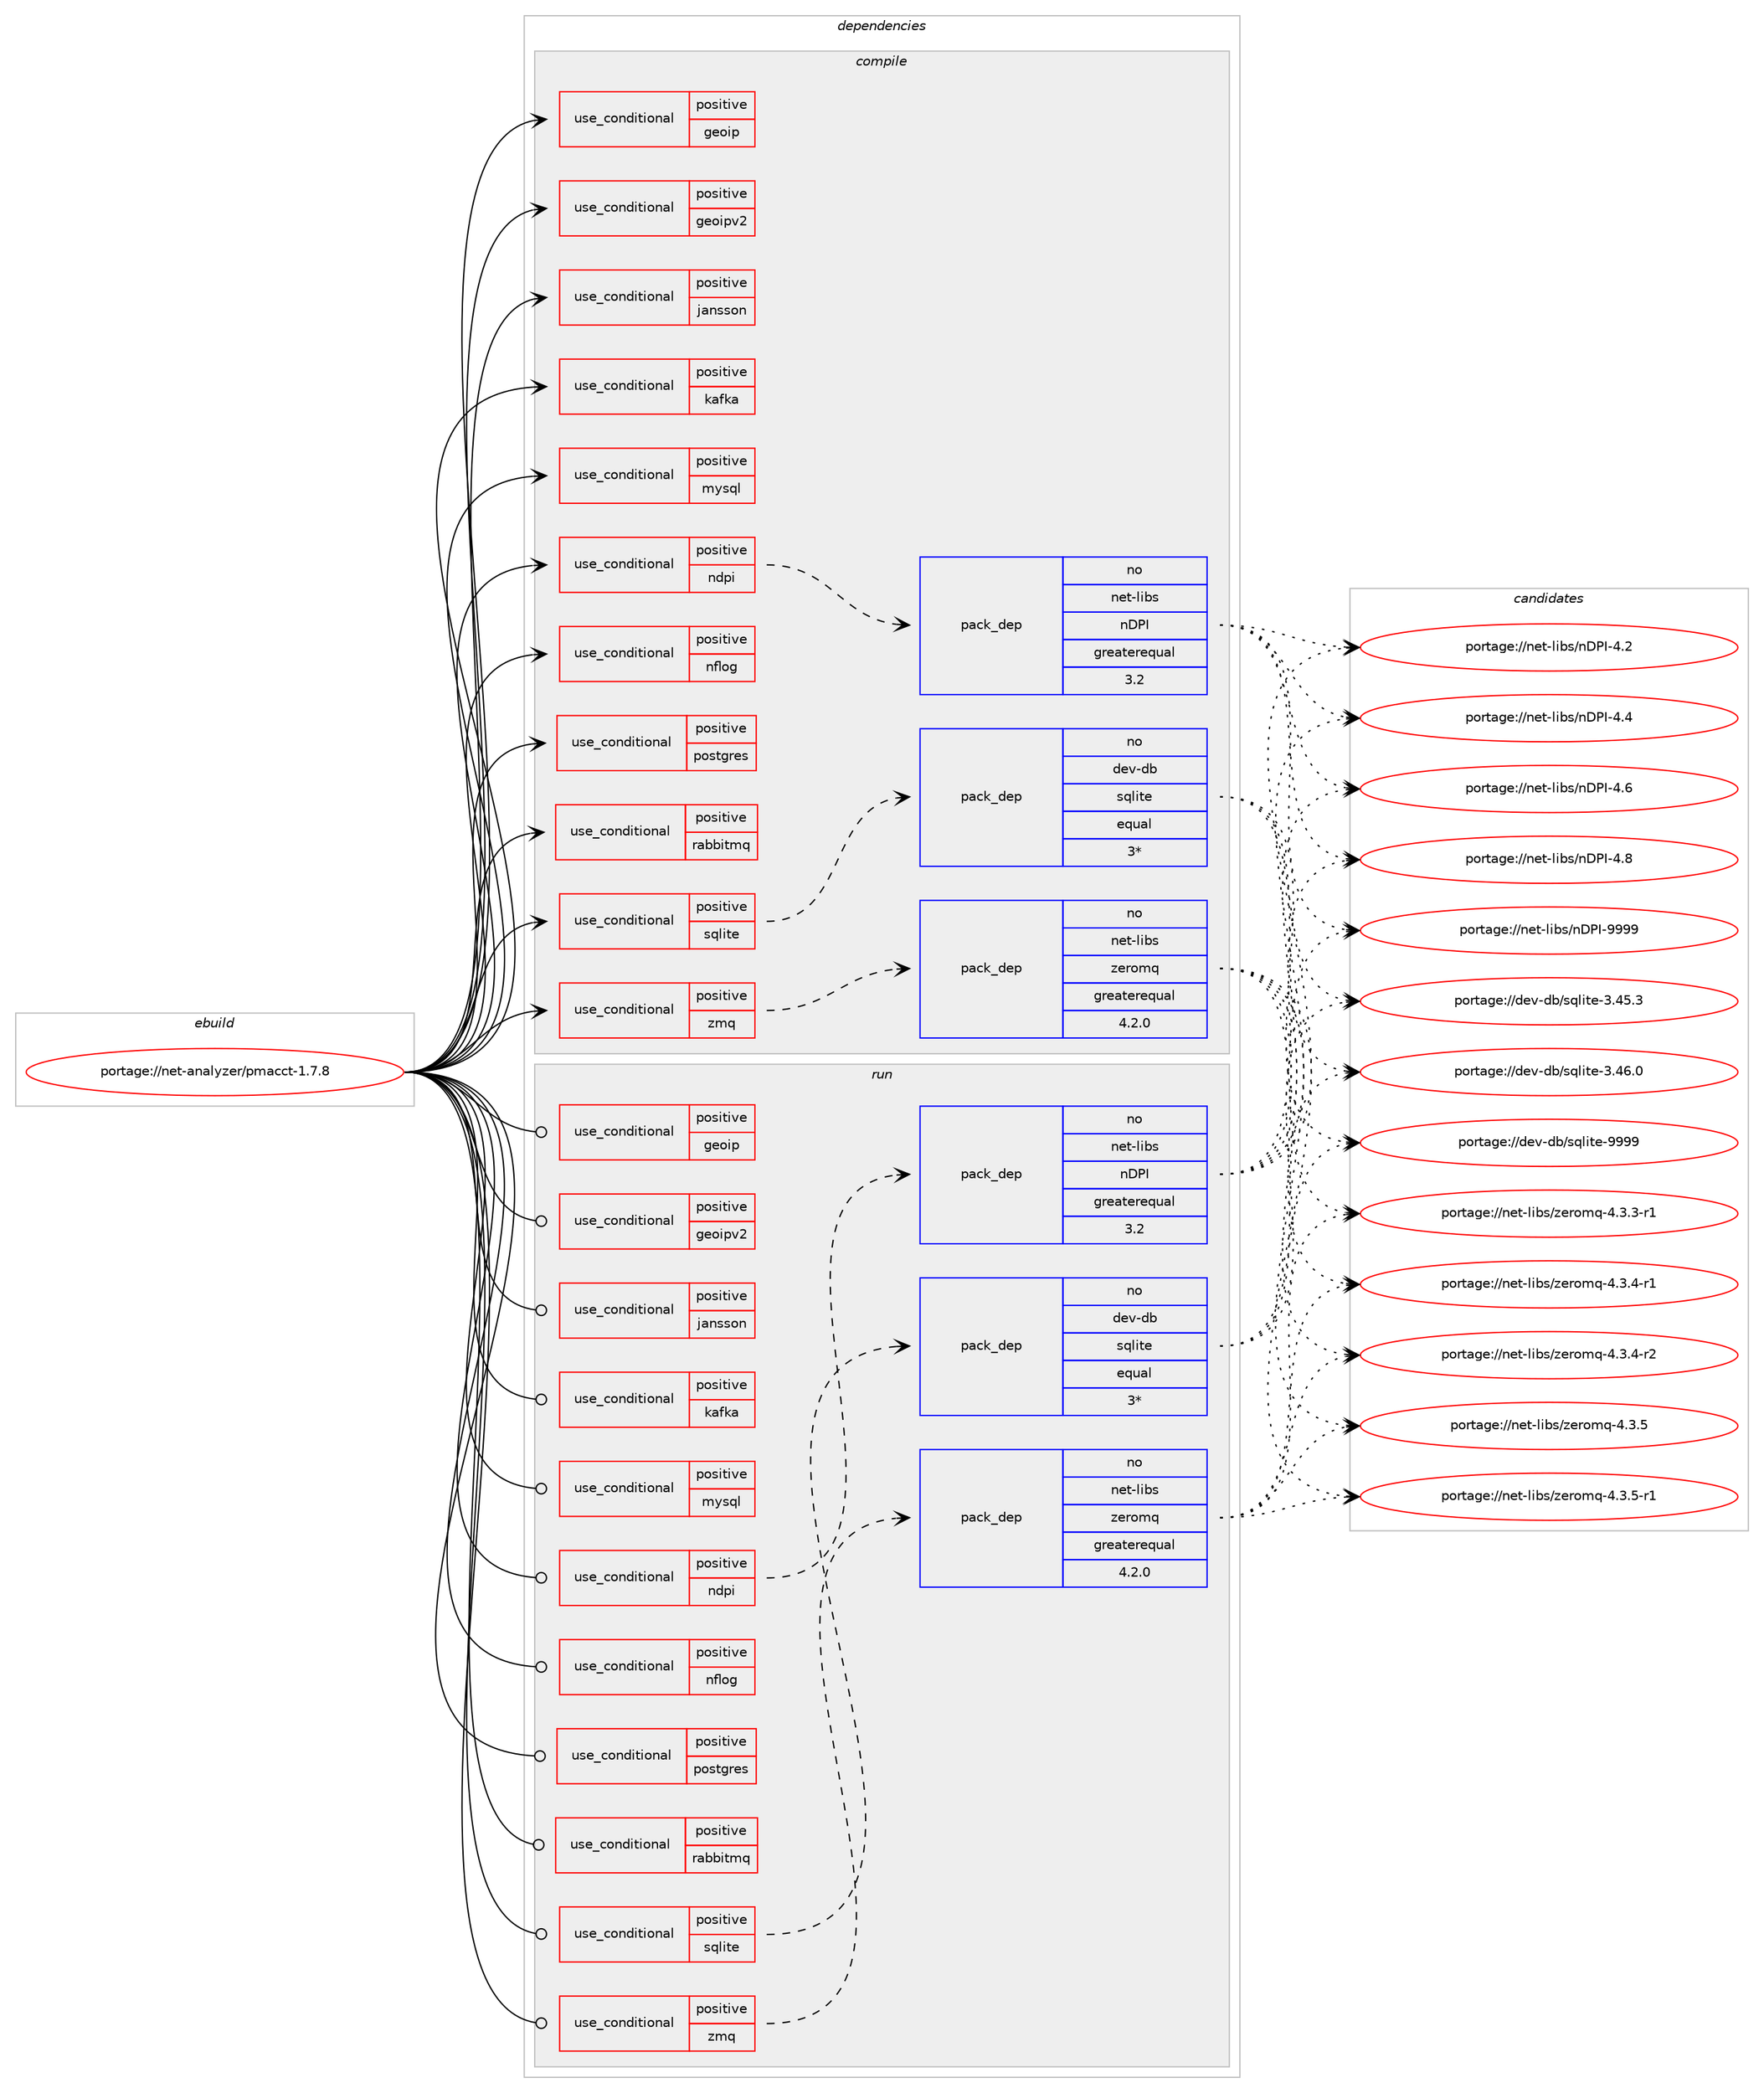 digraph prolog {

# *************
# Graph options
# *************

newrank=true;
concentrate=true;
compound=true;
graph [rankdir=LR,fontname=Helvetica,fontsize=10,ranksep=1.5];#, ranksep=2.5, nodesep=0.2];
edge  [arrowhead=vee];
node  [fontname=Helvetica,fontsize=10];

# **********
# The ebuild
# **********

subgraph cluster_leftcol {
color=gray;
rank=same;
label=<<i>ebuild</i>>;
id [label="portage://net-analyzer/pmacct-1.7.8", color=red, width=4, href="../net-analyzer/pmacct-1.7.8.svg"];
}

# ****************
# The dependencies
# ****************

subgraph cluster_midcol {
color=gray;
label=<<i>dependencies</i>>;
subgraph cluster_compile {
fillcolor="#eeeeee";
style=filled;
label=<<i>compile</i>>;
subgraph cond85607 {
dependency174783 [label=<<TABLE BORDER="0" CELLBORDER="1" CELLSPACING="0" CELLPADDING="4"><TR><TD ROWSPAN="3" CELLPADDING="10">use_conditional</TD></TR><TR><TD>positive</TD></TR><TR><TD>geoip</TD></TR></TABLE>>, shape=none, color=red];
# *** BEGIN UNKNOWN DEPENDENCY TYPE (TODO) ***
# dependency174783 -> package_dependency(portage://net-analyzer/pmacct-1.7.8,install,no,dev-libs,geoip,none,[,,],[],[])
# *** END UNKNOWN DEPENDENCY TYPE (TODO) ***

}
id:e -> dependency174783:w [weight=20,style="solid",arrowhead="vee"];
subgraph cond85608 {
dependency174784 [label=<<TABLE BORDER="0" CELLBORDER="1" CELLSPACING="0" CELLPADDING="4"><TR><TD ROWSPAN="3" CELLPADDING="10">use_conditional</TD></TR><TR><TD>positive</TD></TR><TR><TD>geoipv2</TD></TR></TABLE>>, shape=none, color=red];
# *** BEGIN UNKNOWN DEPENDENCY TYPE (TODO) ***
# dependency174784 -> package_dependency(portage://net-analyzer/pmacct-1.7.8,install,no,dev-libs,libmaxminddb,none,[,,],[],[])
# *** END UNKNOWN DEPENDENCY TYPE (TODO) ***

}
id:e -> dependency174784:w [weight=20,style="solid",arrowhead="vee"];
subgraph cond85609 {
dependency174785 [label=<<TABLE BORDER="0" CELLBORDER="1" CELLSPACING="0" CELLPADDING="4"><TR><TD ROWSPAN="3" CELLPADDING="10">use_conditional</TD></TR><TR><TD>positive</TD></TR><TR><TD>jansson</TD></TR></TABLE>>, shape=none, color=red];
# *** BEGIN UNKNOWN DEPENDENCY TYPE (TODO) ***
# dependency174785 -> package_dependency(portage://net-analyzer/pmacct-1.7.8,install,no,dev-libs,jansson,none,[,,],any_same_slot,[])
# *** END UNKNOWN DEPENDENCY TYPE (TODO) ***

}
id:e -> dependency174785:w [weight=20,style="solid",arrowhead="vee"];
subgraph cond85610 {
dependency174786 [label=<<TABLE BORDER="0" CELLBORDER="1" CELLSPACING="0" CELLPADDING="4"><TR><TD ROWSPAN="3" CELLPADDING="10">use_conditional</TD></TR><TR><TD>positive</TD></TR><TR><TD>kafka</TD></TR></TABLE>>, shape=none, color=red];
# *** BEGIN UNKNOWN DEPENDENCY TYPE (TODO) ***
# dependency174786 -> package_dependency(portage://net-analyzer/pmacct-1.7.8,install,no,dev-libs,librdkafka,none,[,,],[],[])
# *** END UNKNOWN DEPENDENCY TYPE (TODO) ***

}
id:e -> dependency174786:w [weight=20,style="solid",arrowhead="vee"];
subgraph cond85611 {
dependency174787 [label=<<TABLE BORDER="0" CELLBORDER="1" CELLSPACING="0" CELLPADDING="4"><TR><TD ROWSPAN="3" CELLPADDING="10">use_conditional</TD></TR><TR><TD>positive</TD></TR><TR><TD>mysql</TD></TR></TABLE>>, shape=none, color=red];
# *** BEGIN UNKNOWN DEPENDENCY TYPE (TODO) ***
# dependency174787 -> package_dependency(portage://net-analyzer/pmacct-1.7.8,install,no,dev-db,mysql-connector-c,none,[,,],[slot(0),equal],[])
# *** END UNKNOWN DEPENDENCY TYPE (TODO) ***

# *** BEGIN UNKNOWN DEPENDENCY TYPE (TODO) ***
# dependency174787 -> package_dependency(portage://net-analyzer/pmacct-1.7.8,install,no,sys-process,numactl,none,[,,],[],[])
# *** END UNKNOWN DEPENDENCY TYPE (TODO) ***

}
id:e -> dependency174787:w [weight=20,style="solid",arrowhead="vee"];
subgraph cond85612 {
dependency174788 [label=<<TABLE BORDER="0" CELLBORDER="1" CELLSPACING="0" CELLPADDING="4"><TR><TD ROWSPAN="3" CELLPADDING="10">use_conditional</TD></TR><TR><TD>positive</TD></TR><TR><TD>ndpi</TD></TR></TABLE>>, shape=none, color=red];
subgraph pack86645 {
dependency174789 [label=<<TABLE BORDER="0" CELLBORDER="1" CELLSPACING="0" CELLPADDING="4" WIDTH="220"><TR><TD ROWSPAN="6" CELLPADDING="30">pack_dep</TD></TR><TR><TD WIDTH="110">no</TD></TR><TR><TD>net-libs</TD></TR><TR><TD>nDPI</TD></TR><TR><TD>greaterequal</TD></TR><TR><TD>3.2</TD></TR></TABLE>>, shape=none, color=blue];
}
dependency174788:e -> dependency174789:w [weight=20,style="dashed",arrowhead="vee"];
}
id:e -> dependency174788:w [weight=20,style="solid",arrowhead="vee"];
subgraph cond85613 {
dependency174790 [label=<<TABLE BORDER="0" CELLBORDER="1" CELLSPACING="0" CELLPADDING="4"><TR><TD ROWSPAN="3" CELLPADDING="10">use_conditional</TD></TR><TR><TD>positive</TD></TR><TR><TD>nflog</TD></TR></TABLE>>, shape=none, color=red];
# *** BEGIN UNKNOWN DEPENDENCY TYPE (TODO) ***
# dependency174790 -> package_dependency(portage://net-analyzer/pmacct-1.7.8,install,no,net-libs,libnetfilter_log,none,[,,],[],[])
# *** END UNKNOWN DEPENDENCY TYPE (TODO) ***

}
id:e -> dependency174790:w [weight=20,style="solid",arrowhead="vee"];
subgraph cond85614 {
dependency174791 [label=<<TABLE BORDER="0" CELLBORDER="1" CELLSPACING="0" CELLPADDING="4"><TR><TD ROWSPAN="3" CELLPADDING="10">use_conditional</TD></TR><TR><TD>positive</TD></TR><TR><TD>postgres</TD></TR></TABLE>>, shape=none, color=red];
# *** BEGIN UNKNOWN DEPENDENCY TYPE (TODO) ***
# dependency174791 -> package_dependency(portage://net-analyzer/pmacct-1.7.8,install,no,dev-db,postgresql,none,[,,],any_different_slot,[])
# *** END UNKNOWN DEPENDENCY TYPE (TODO) ***

}
id:e -> dependency174791:w [weight=20,style="solid",arrowhead="vee"];
subgraph cond85615 {
dependency174792 [label=<<TABLE BORDER="0" CELLBORDER="1" CELLSPACING="0" CELLPADDING="4"><TR><TD ROWSPAN="3" CELLPADDING="10">use_conditional</TD></TR><TR><TD>positive</TD></TR><TR><TD>rabbitmq</TD></TR></TABLE>>, shape=none, color=red];
# *** BEGIN UNKNOWN DEPENDENCY TYPE (TODO) ***
# dependency174792 -> package_dependency(portage://net-analyzer/pmacct-1.7.8,install,no,net-libs,rabbitmq-c,none,[,,],[],[])
# *** END UNKNOWN DEPENDENCY TYPE (TODO) ***

}
id:e -> dependency174792:w [weight=20,style="solid",arrowhead="vee"];
subgraph cond85616 {
dependency174793 [label=<<TABLE BORDER="0" CELLBORDER="1" CELLSPACING="0" CELLPADDING="4"><TR><TD ROWSPAN="3" CELLPADDING="10">use_conditional</TD></TR><TR><TD>positive</TD></TR><TR><TD>sqlite</TD></TR></TABLE>>, shape=none, color=red];
subgraph pack86646 {
dependency174794 [label=<<TABLE BORDER="0" CELLBORDER="1" CELLSPACING="0" CELLPADDING="4" WIDTH="220"><TR><TD ROWSPAN="6" CELLPADDING="30">pack_dep</TD></TR><TR><TD WIDTH="110">no</TD></TR><TR><TD>dev-db</TD></TR><TR><TD>sqlite</TD></TR><TR><TD>equal</TD></TR><TR><TD>3*</TD></TR></TABLE>>, shape=none, color=blue];
}
dependency174793:e -> dependency174794:w [weight=20,style="dashed",arrowhead="vee"];
}
id:e -> dependency174793:w [weight=20,style="solid",arrowhead="vee"];
subgraph cond85617 {
dependency174795 [label=<<TABLE BORDER="0" CELLBORDER="1" CELLSPACING="0" CELLPADDING="4"><TR><TD ROWSPAN="3" CELLPADDING="10">use_conditional</TD></TR><TR><TD>positive</TD></TR><TR><TD>zmq</TD></TR></TABLE>>, shape=none, color=red];
subgraph pack86647 {
dependency174796 [label=<<TABLE BORDER="0" CELLBORDER="1" CELLSPACING="0" CELLPADDING="4" WIDTH="220"><TR><TD ROWSPAN="6" CELLPADDING="30">pack_dep</TD></TR><TR><TD WIDTH="110">no</TD></TR><TR><TD>net-libs</TD></TR><TR><TD>zeromq</TD></TR><TR><TD>greaterequal</TD></TR><TR><TD>4.2.0</TD></TR></TABLE>>, shape=none, color=blue];
}
dependency174795:e -> dependency174796:w [weight=20,style="dashed",arrowhead="vee"];
}
id:e -> dependency174795:w [weight=20,style="solid",arrowhead="vee"];
# *** BEGIN UNKNOWN DEPENDENCY TYPE (TODO) ***
# id -> package_dependency(portage://net-analyzer/pmacct-1.7.8,install,no,dev-libs,libcdada,none,[,,],[],[])
# *** END UNKNOWN DEPENDENCY TYPE (TODO) ***

# *** BEGIN UNKNOWN DEPENDENCY TYPE (TODO) ***
# id -> package_dependency(portage://net-analyzer/pmacct-1.7.8,install,no,net-libs,libpcap,none,[,,],[],[])
# *** END UNKNOWN DEPENDENCY TYPE (TODO) ***

}
subgraph cluster_compileandrun {
fillcolor="#eeeeee";
style=filled;
label=<<i>compile and run</i>>;
}
subgraph cluster_run {
fillcolor="#eeeeee";
style=filled;
label=<<i>run</i>>;
subgraph cond85618 {
dependency174797 [label=<<TABLE BORDER="0" CELLBORDER="1" CELLSPACING="0" CELLPADDING="4"><TR><TD ROWSPAN="3" CELLPADDING="10">use_conditional</TD></TR><TR><TD>positive</TD></TR><TR><TD>geoip</TD></TR></TABLE>>, shape=none, color=red];
# *** BEGIN UNKNOWN DEPENDENCY TYPE (TODO) ***
# dependency174797 -> package_dependency(portage://net-analyzer/pmacct-1.7.8,run,no,dev-libs,geoip,none,[,,],[],[])
# *** END UNKNOWN DEPENDENCY TYPE (TODO) ***

}
id:e -> dependency174797:w [weight=20,style="solid",arrowhead="odot"];
subgraph cond85619 {
dependency174798 [label=<<TABLE BORDER="0" CELLBORDER="1" CELLSPACING="0" CELLPADDING="4"><TR><TD ROWSPAN="3" CELLPADDING="10">use_conditional</TD></TR><TR><TD>positive</TD></TR><TR><TD>geoipv2</TD></TR></TABLE>>, shape=none, color=red];
# *** BEGIN UNKNOWN DEPENDENCY TYPE (TODO) ***
# dependency174798 -> package_dependency(portage://net-analyzer/pmacct-1.7.8,run,no,dev-libs,libmaxminddb,none,[,,],[],[])
# *** END UNKNOWN DEPENDENCY TYPE (TODO) ***

}
id:e -> dependency174798:w [weight=20,style="solid",arrowhead="odot"];
subgraph cond85620 {
dependency174799 [label=<<TABLE BORDER="0" CELLBORDER="1" CELLSPACING="0" CELLPADDING="4"><TR><TD ROWSPAN="3" CELLPADDING="10">use_conditional</TD></TR><TR><TD>positive</TD></TR><TR><TD>jansson</TD></TR></TABLE>>, shape=none, color=red];
# *** BEGIN UNKNOWN DEPENDENCY TYPE (TODO) ***
# dependency174799 -> package_dependency(portage://net-analyzer/pmacct-1.7.8,run,no,dev-libs,jansson,none,[,,],any_same_slot,[])
# *** END UNKNOWN DEPENDENCY TYPE (TODO) ***

}
id:e -> dependency174799:w [weight=20,style="solid",arrowhead="odot"];
subgraph cond85621 {
dependency174800 [label=<<TABLE BORDER="0" CELLBORDER="1" CELLSPACING="0" CELLPADDING="4"><TR><TD ROWSPAN="3" CELLPADDING="10">use_conditional</TD></TR><TR><TD>positive</TD></TR><TR><TD>kafka</TD></TR></TABLE>>, shape=none, color=red];
# *** BEGIN UNKNOWN DEPENDENCY TYPE (TODO) ***
# dependency174800 -> package_dependency(portage://net-analyzer/pmacct-1.7.8,run,no,dev-libs,librdkafka,none,[,,],[],[])
# *** END UNKNOWN DEPENDENCY TYPE (TODO) ***

}
id:e -> dependency174800:w [weight=20,style="solid",arrowhead="odot"];
subgraph cond85622 {
dependency174801 [label=<<TABLE BORDER="0" CELLBORDER="1" CELLSPACING="0" CELLPADDING="4"><TR><TD ROWSPAN="3" CELLPADDING="10">use_conditional</TD></TR><TR><TD>positive</TD></TR><TR><TD>mysql</TD></TR></TABLE>>, shape=none, color=red];
# *** BEGIN UNKNOWN DEPENDENCY TYPE (TODO) ***
# dependency174801 -> package_dependency(portage://net-analyzer/pmacct-1.7.8,run,no,dev-db,mysql-connector-c,none,[,,],[slot(0),equal],[])
# *** END UNKNOWN DEPENDENCY TYPE (TODO) ***

# *** BEGIN UNKNOWN DEPENDENCY TYPE (TODO) ***
# dependency174801 -> package_dependency(portage://net-analyzer/pmacct-1.7.8,run,no,sys-process,numactl,none,[,,],[],[])
# *** END UNKNOWN DEPENDENCY TYPE (TODO) ***

}
id:e -> dependency174801:w [weight=20,style="solid",arrowhead="odot"];
subgraph cond85623 {
dependency174802 [label=<<TABLE BORDER="0" CELLBORDER="1" CELLSPACING="0" CELLPADDING="4"><TR><TD ROWSPAN="3" CELLPADDING="10">use_conditional</TD></TR><TR><TD>positive</TD></TR><TR><TD>ndpi</TD></TR></TABLE>>, shape=none, color=red];
subgraph pack86648 {
dependency174803 [label=<<TABLE BORDER="0" CELLBORDER="1" CELLSPACING="0" CELLPADDING="4" WIDTH="220"><TR><TD ROWSPAN="6" CELLPADDING="30">pack_dep</TD></TR><TR><TD WIDTH="110">no</TD></TR><TR><TD>net-libs</TD></TR><TR><TD>nDPI</TD></TR><TR><TD>greaterequal</TD></TR><TR><TD>3.2</TD></TR></TABLE>>, shape=none, color=blue];
}
dependency174802:e -> dependency174803:w [weight=20,style="dashed",arrowhead="vee"];
}
id:e -> dependency174802:w [weight=20,style="solid",arrowhead="odot"];
subgraph cond85624 {
dependency174804 [label=<<TABLE BORDER="0" CELLBORDER="1" CELLSPACING="0" CELLPADDING="4"><TR><TD ROWSPAN="3" CELLPADDING="10">use_conditional</TD></TR><TR><TD>positive</TD></TR><TR><TD>nflog</TD></TR></TABLE>>, shape=none, color=red];
# *** BEGIN UNKNOWN DEPENDENCY TYPE (TODO) ***
# dependency174804 -> package_dependency(portage://net-analyzer/pmacct-1.7.8,run,no,net-libs,libnetfilter_log,none,[,,],[],[])
# *** END UNKNOWN DEPENDENCY TYPE (TODO) ***

}
id:e -> dependency174804:w [weight=20,style="solid",arrowhead="odot"];
subgraph cond85625 {
dependency174805 [label=<<TABLE BORDER="0" CELLBORDER="1" CELLSPACING="0" CELLPADDING="4"><TR><TD ROWSPAN="3" CELLPADDING="10">use_conditional</TD></TR><TR><TD>positive</TD></TR><TR><TD>postgres</TD></TR></TABLE>>, shape=none, color=red];
# *** BEGIN UNKNOWN DEPENDENCY TYPE (TODO) ***
# dependency174805 -> package_dependency(portage://net-analyzer/pmacct-1.7.8,run,no,dev-db,postgresql,none,[,,],any_different_slot,[])
# *** END UNKNOWN DEPENDENCY TYPE (TODO) ***

}
id:e -> dependency174805:w [weight=20,style="solid",arrowhead="odot"];
subgraph cond85626 {
dependency174806 [label=<<TABLE BORDER="0" CELLBORDER="1" CELLSPACING="0" CELLPADDING="4"><TR><TD ROWSPAN="3" CELLPADDING="10">use_conditional</TD></TR><TR><TD>positive</TD></TR><TR><TD>rabbitmq</TD></TR></TABLE>>, shape=none, color=red];
# *** BEGIN UNKNOWN DEPENDENCY TYPE (TODO) ***
# dependency174806 -> package_dependency(portage://net-analyzer/pmacct-1.7.8,run,no,net-libs,rabbitmq-c,none,[,,],[],[])
# *** END UNKNOWN DEPENDENCY TYPE (TODO) ***

}
id:e -> dependency174806:w [weight=20,style="solid",arrowhead="odot"];
subgraph cond85627 {
dependency174807 [label=<<TABLE BORDER="0" CELLBORDER="1" CELLSPACING="0" CELLPADDING="4"><TR><TD ROWSPAN="3" CELLPADDING="10">use_conditional</TD></TR><TR><TD>positive</TD></TR><TR><TD>sqlite</TD></TR></TABLE>>, shape=none, color=red];
subgraph pack86649 {
dependency174808 [label=<<TABLE BORDER="0" CELLBORDER="1" CELLSPACING="0" CELLPADDING="4" WIDTH="220"><TR><TD ROWSPAN="6" CELLPADDING="30">pack_dep</TD></TR><TR><TD WIDTH="110">no</TD></TR><TR><TD>dev-db</TD></TR><TR><TD>sqlite</TD></TR><TR><TD>equal</TD></TR><TR><TD>3*</TD></TR></TABLE>>, shape=none, color=blue];
}
dependency174807:e -> dependency174808:w [weight=20,style="dashed",arrowhead="vee"];
}
id:e -> dependency174807:w [weight=20,style="solid",arrowhead="odot"];
subgraph cond85628 {
dependency174809 [label=<<TABLE BORDER="0" CELLBORDER="1" CELLSPACING="0" CELLPADDING="4"><TR><TD ROWSPAN="3" CELLPADDING="10">use_conditional</TD></TR><TR><TD>positive</TD></TR><TR><TD>zmq</TD></TR></TABLE>>, shape=none, color=red];
subgraph pack86650 {
dependency174810 [label=<<TABLE BORDER="0" CELLBORDER="1" CELLSPACING="0" CELLPADDING="4" WIDTH="220"><TR><TD ROWSPAN="6" CELLPADDING="30">pack_dep</TD></TR><TR><TD WIDTH="110">no</TD></TR><TR><TD>net-libs</TD></TR><TR><TD>zeromq</TD></TR><TR><TD>greaterequal</TD></TR><TR><TD>4.2.0</TD></TR></TABLE>>, shape=none, color=blue];
}
dependency174809:e -> dependency174810:w [weight=20,style="dashed",arrowhead="vee"];
}
id:e -> dependency174809:w [weight=20,style="solid",arrowhead="odot"];
# *** BEGIN UNKNOWN DEPENDENCY TYPE (TODO) ***
# id -> package_dependency(portage://net-analyzer/pmacct-1.7.8,run,no,dev-libs,libcdada,none,[,,],[],[])
# *** END UNKNOWN DEPENDENCY TYPE (TODO) ***

# *** BEGIN UNKNOWN DEPENDENCY TYPE (TODO) ***
# id -> package_dependency(portage://net-analyzer/pmacct-1.7.8,run,no,net-libs,libpcap,none,[,,],[],[])
# *** END UNKNOWN DEPENDENCY TYPE (TODO) ***

}
}

# **************
# The candidates
# **************

subgraph cluster_choices {
rank=same;
color=gray;
label=<<i>candidates</i>>;

subgraph choice86645 {
color=black;
nodesep=1;
choice11010111645108105981154711068807345524650 [label="portage://net-libs/nDPI-4.2", color=red, width=4,href="../net-libs/nDPI-4.2.svg"];
choice11010111645108105981154711068807345524652 [label="portage://net-libs/nDPI-4.4", color=red, width=4,href="../net-libs/nDPI-4.4.svg"];
choice11010111645108105981154711068807345524654 [label="portage://net-libs/nDPI-4.6", color=red, width=4,href="../net-libs/nDPI-4.6.svg"];
choice11010111645108105981154711068807345524656 [label="portage://net-libs/nDPI-4.8", color=red, width=4,href="../net-libs/nDPI-4.8.svg"];
choice1101011164510810598115471106880734557575757 [label="portage://net-libs/nDPI-9999", color=red, width=4,href="../net-libs/nDPI-9999.svg"];
dependency174789:e -> choice11010111645108105981154711068807345524650:w [style=dotted,weight="100"];
dependency174789:e -> choice11010111645108105981154711068807345524652:w [style=dotted,weight="100"];
dependency174789:e -> choice11010111645108105981154711068807345524654:w [style=dotted,weight="100"];
dependency174789:e -> choice11010111645108105981154711068807345524656:w [style=dotted,weight="100"];
dependency174789:e -> choice1101011164510810598115471106880734557575757:w [style=dotted,weight="100"];
}
subgraph choice86646 {
color=black;
nodesep=1;
choice10010111845100984711511310810511610145514652534651 [label="portage://dev-db/sqlite-3.45.3", color=red, width=4,href="../dev-db/sqlite-3.45.3.svg"];
choice10010111845100984711511310810511610145514652544648 [label="portage://dev-db/sqlite-3.46.0", color=red, width=4,href="../dev-db/sqlite-3.46.0.svg"];
choice1001011184510098471151131081051161014557575757 [label="portage://dev-db/sqlite-9999", color=red, width=4,href="../dev-db/sqlite-9999.svg"];
dependency174794:e -> choice10010111845100984711511310810511610145514652534651:w [style=dotted,weight="100"];
dependency174794:e -> choice10010111845100984711511310810511610145514652544648:w [style=dotted,weight="100"];
dependency174794:e -> choice1001011184510098471151131081051161014557575757:w [style=dotted,weight="100"];
}
subgraph choice86647 {
color=black;
nodesep=1;
choice1101011164510810598115471221011141111091134552465146514511449 [label="portage://net-libs/zeromq-4.3.3-r1", color=red, width=4,href="../net-libs/zeromq-4.3.3-r1.svg"];
choice1101011164510810598115471221011141111091134552465146524511449 [label="portage://net-libs/zeromq-4.3.4-r1", color=red, width=4,href="../net-libs/zeromq-4.3.4-r1.svg"];
choice1101011164510810598115471221011141111091134552465146524511450 [label="portage://net-libs/zeromq-4.3.4-r2", color=red, width=4,href="../net-libs/zeromq-4.3.4-r2.svg"];
choice110101116451081059811547122101114111109113455246514653 [label="portage://net-libs/zeromq-4.3.5", color=red, width=4,href="../net-libs/zeromq-4.3.5.svg"];
choice1101011164510810598115471221011141111091134552465146534511449 [label="portage://net-libs/zeromq-4.3.5-r1", color=red, width=4,href="../net-libs/zeromq-4.3.5-r1.svg"];
dependency174796:e -> choice1101011164510810598115471221011141111091134552465146514511449:w [style=dotted,weight="100"];
dependency174796:e -> choice1101011164510810598115471221011141111091134552465146524511449:w [style=dotted,weight="100"];
dependency174796:e -> choice1101011164510810598115471221011141111091134552465146524511450:w [style=dotted,weight="100"];
dependency174796:e -> choice110101116451081059811547122101114111109113455246514653:w [style=dotted,weight="100"];
dependency174796:e -> choice1101011164510810598115471221011141111091134552465146534511449:w [style=dotted,weight="100"];
}
subgraph choice86648 {
color=black;
nodesep=1;
choice11010111645108105981154711068807345524650 [label="portage://net-libs/nDPI-4.2", color=red, width=4,href="../net-libs/nDPI-4.2.svg"];
choice11010111645108105981154711068807345524652 [label="portage://net-libs/nDPI-4.4", color=red, width=4,href="../net-libs/nDPI-4.4.svg"];
choice11010111645108105981154711068807345524654 [label="portage://net-libs/nDPI-4.6", color=red, width=4,href="../net-libs/nDPI-4.6.svg"];
choice11010111645108105981154711068807345524656 [label="portage://net-libs/nDPI-4.8", color=red, width=4,href="../net-libs/nDPI-4.8.svg"];
choice1101011164510810598115471106880734557575757 [label="portage://net-libs/nDPI-9999", color=red, width=4,href="../net-libs/nDPI-9999.svg"];
dependency174803:e -> choice11010111645108105981154711068807345524650:w [style=dotted,weight="100"];
dependency174803:e -> choice11010111645108105981154711068807345524652:w [style=dotted,weight="100"];
dependency174803:e -> choice11010111645108105981154711068807345524654:w [style=dotted,weight="100"];
dependency174803:e -> choice11010111645108105981154711068807345524656:w [style=dotted,weight="100"];
dependency174803:e -> choice1101011164510810598115471106880734557575757:w [style=dotted,weight="100"];
}
subgraph choice86649 {
color=black;
nodesep=1;
choice10010111845100984711511310810511610145514652534651 [label="portage://dev-db/sqlite-3.45.3", color=red, width=4,href="../dev-db/sqlite-3.45.3.svg"];
choice10010111845100984711511310810511610145514652544648 [label="portage://dev-db/sqlite-3.46.0", color=red, width=4,href="../dev-db/sqlite-3.46.0.svg"];
choice1001011184510098471151131081051161014557575757 [label="portage://dev-db/sqlite-9999", color=red, width=4,href="../dev-db/sqlite-9999.svg"];
dependency174808:e -> choice10010111845100984711511310810511610145514652534651:w [style=dotted,weight="100"];
dependency174808:e -> choice10010111845100984711511310810511610145514652544648:w [style=dotted,weight="100"];
dependency174808:e -> choice1001011184510098471151131081051161014557575757:w [style=dotted,weight="100"];
}
subgraph choice86650 {
color=black;
nodesep=1;
choice1101011164510810598115471221011141111091134552465146514511449 [label="portage://net-libs/zeromq-4.3.3-r1", color=red, width=4,href="../net-libs/zeromq-4.3.3-r1.svg"];
choice1101011164510810598115471221011141111091134552465146524511449 [label="portage://net-libs/zeromq-4.3.4-r1", color=red, width=4,href="../net-libs/zeromq-4.3.4-r1.svg"];
choice1101011164510810598115471221011141111091134552465146524511450 [label="portage://net-libs/zeromq-4.3.4-r2", color=red, width=4,href="../net-libs/zeromq-4.3.4-r2.svg"];
choice110101116451081059811547122101114111109113455246514653 [label="portage://net-libs/zeromq-4.3.5", color=red, width=4,href="../net-libs/zeromq-4.3.5.svg"];
choice1101011164510810598115471221011141111091134552465146534511449 [label="portage://net-libs/zeromq-4.3.5-r1", color=red, width=4,href="../net-libs/zeromq-4.3.5-r1.svg"];
dependency174810:e -> choice1101011164510810598115471221011141111091134552465146514511449:w [style=dotted,weight="100"];
dependency174810:e -> choice1101011164510810598115471221011141111091134552465146524511449:w [style=dotted,weight="100"];
dependency174810:e -> choice1101011164510810598115471221011141111091134552465146524511450:w [style=dotted,weight="100"];
dependency174810:e -> choice110101116451081059811547122101114111109113455246514653:w [style=dotted,weight="100"];
dependency174810:e -> choice1101011164510810598115471221011141111091134552465146534511449:w [style=dotted,weight="100"];
}
}

}
